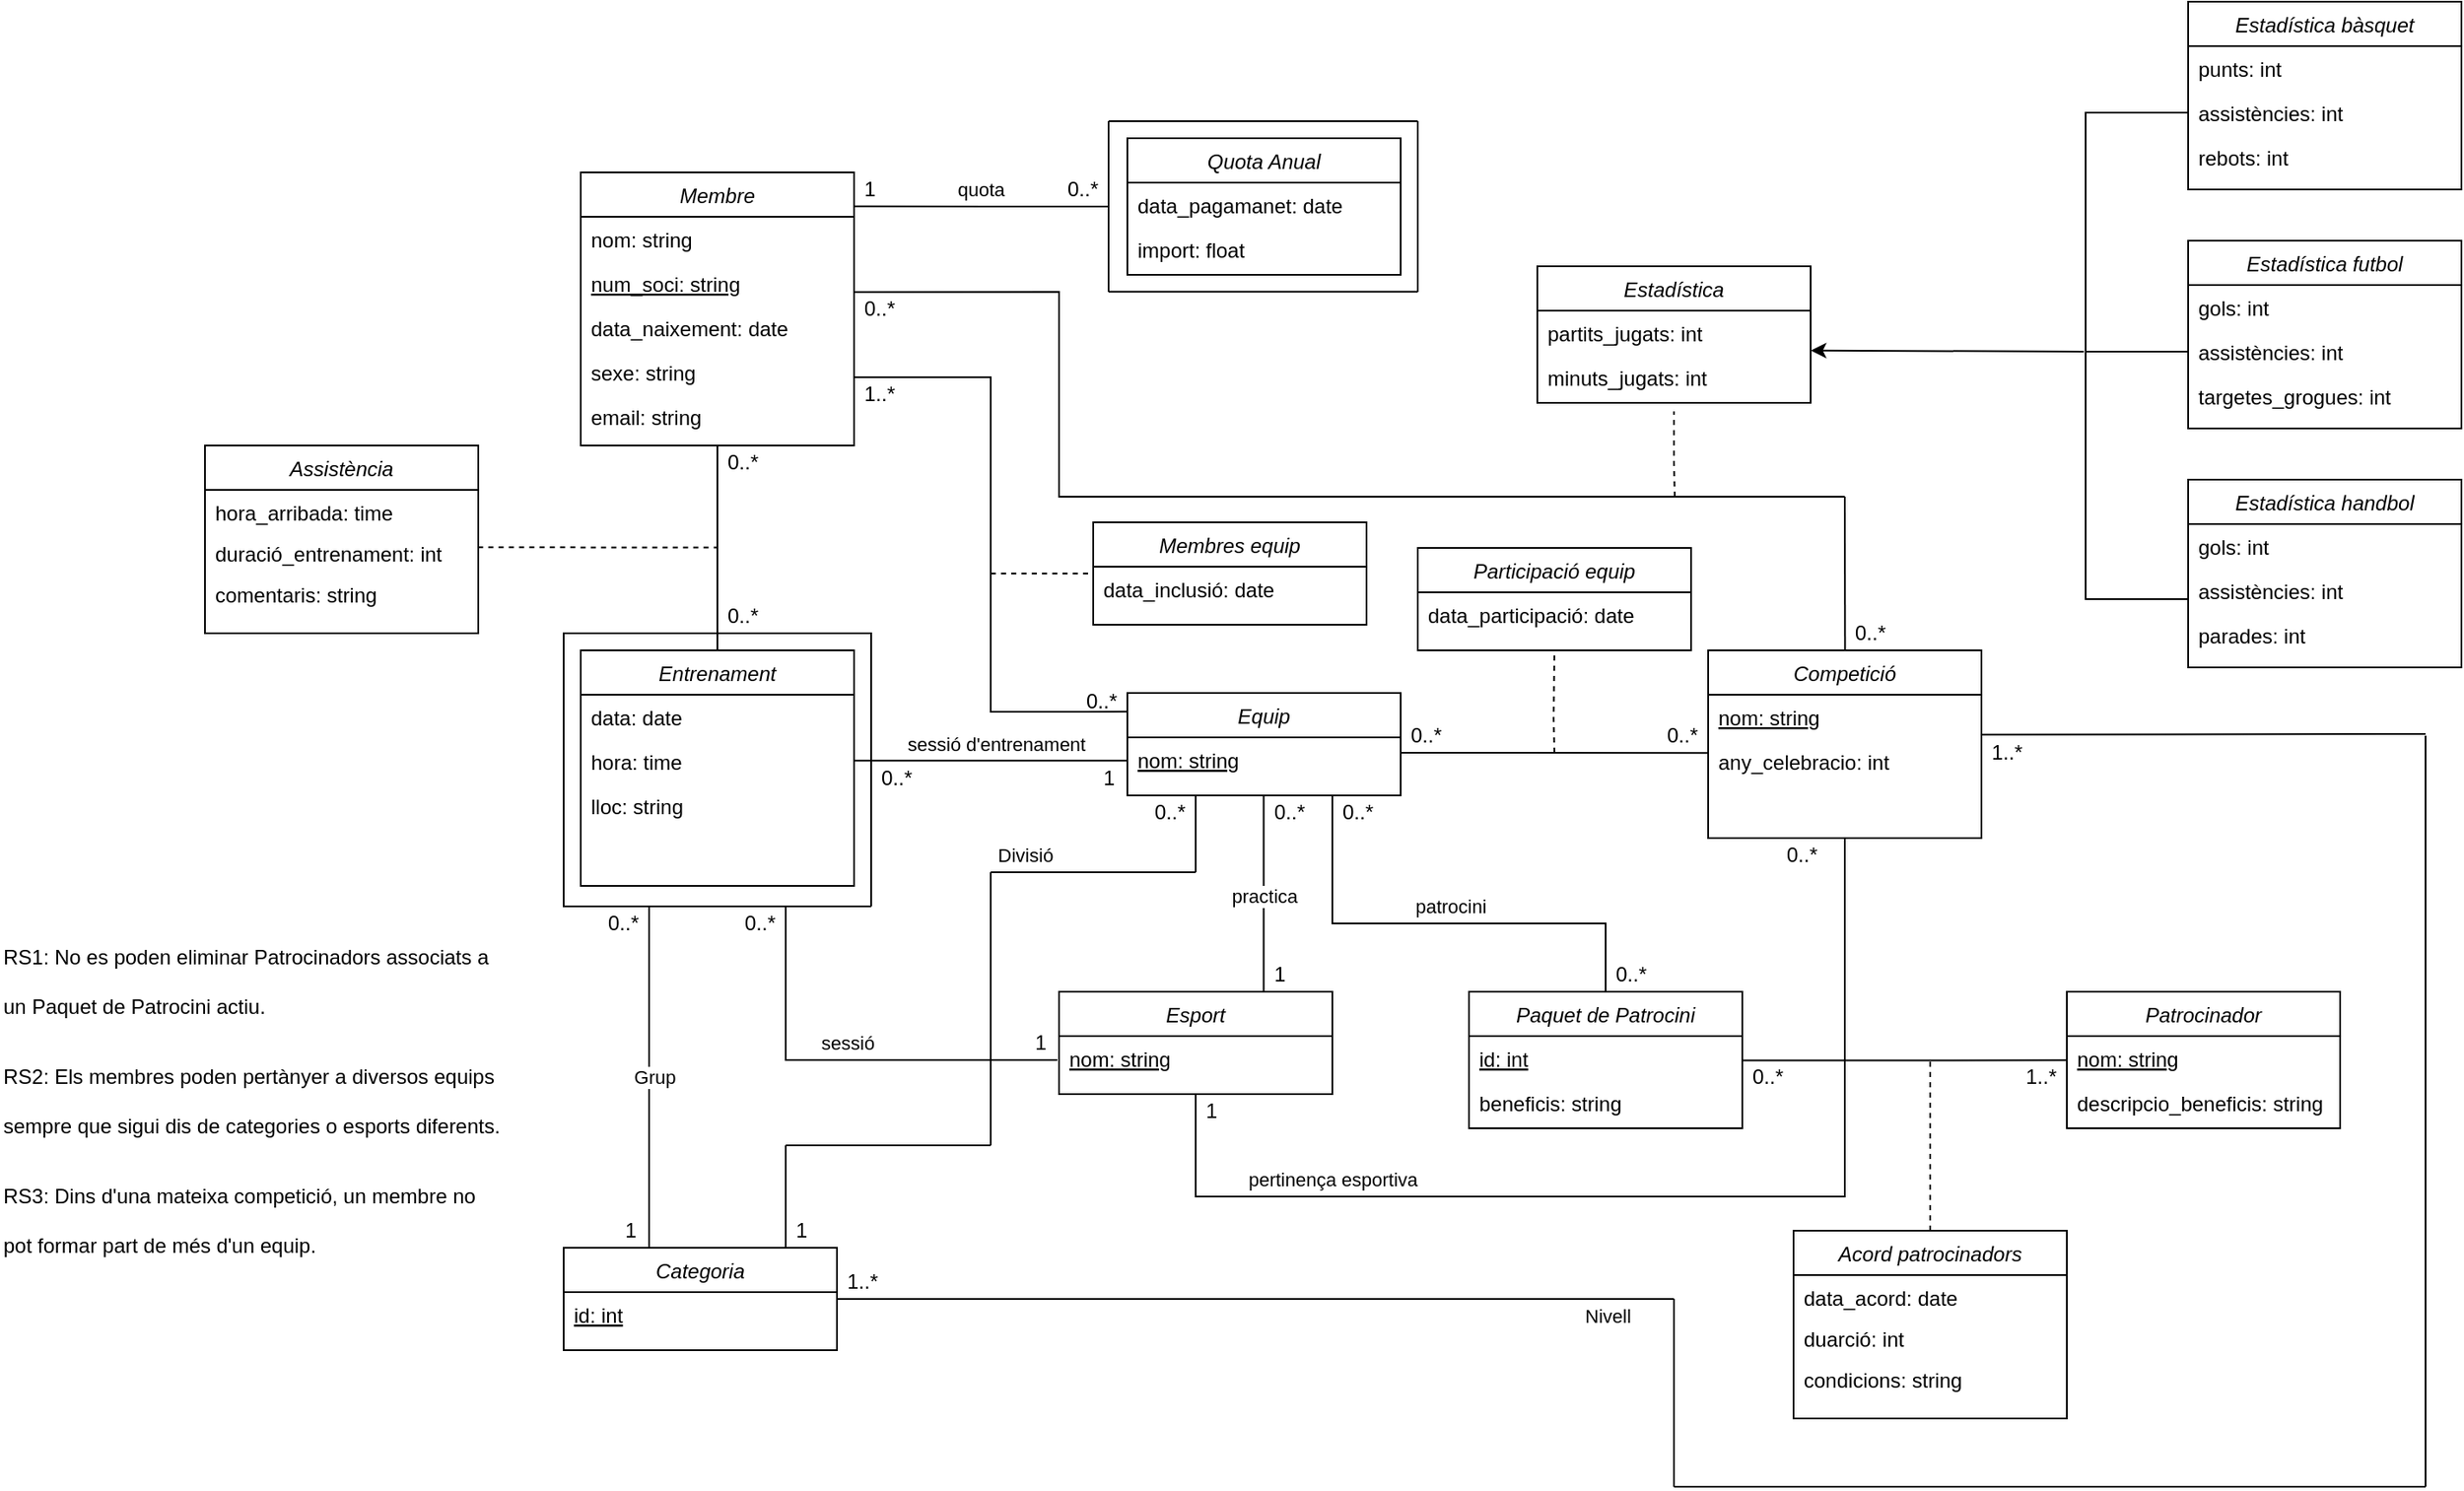 <mxfile version="24.2.7" type="device">
  <diagram id="C5RBs43oDa-KdzZeNtuy" name="Page-1">
    <mxGraphModel dx="1479" dy="790" grid="1" gridSize="10" guides="1" tooltips="1" connect="1" arrows="1" fold="1" page="1" pageScale="1" pageWidth="827" pageHeight="1169" math="0" shadow="0">
      <root>
        <mxCell id="WIyWlLk6GJQsqaUBKTNV-0" />
        <mxCell id="WIyWlLk6GJQsqaUBKTNV-1" parent="WIyWlLk6GJQsqaUBKTNV-0" />
        <mxCell id="zkfFHV4jXpPFQw0GAbJ--0" value="Membre" style="swimlane;fontStyle=2;align=center;verticalAlign=top;childLayout=stackLayout;horizontal=1;startSize=26;horizontalStack=0;resizeParent=1;resizeLast=0;collapsible=1;marginBottom=0;rounded=0;shadow=0;strokeWidth=1;" parent="WIyWlLk6GJQsqaUBKTNV-1" vertex="1">
          <mxGeometry x="360" y="270" width="160" height="160" as="geometry">
            <mxRectangle x="230" y="140" width="160" height="26" as="alternateBounds" />
          </mxGeometry>
        </mxCell>
        <mxCell id="kkwjRGWmCYeU6r972mAe-5" value="nom: string" style="text;align=left;verticalAlign=top;spacingLeft=4;spacingRight=4;overflow=hidden;rotatable=0;points=[[0,0.5],[1,0.5]];portConstraint=eastwest;" parent="zkfFHV4jXpPFQw0GAbJ--0" vertex="1">
          <mxGeometry y="26" width="160" height="26" as="geometry" />
        </mxCell>
        <mxCell id="kkwjRGWmCYeU6r972mAe-64" value="num_soci: string" style="text;align=left;verticalAlign=top;spacingLeft=4;spacingRight=4;overflow=hidden;rotatable=0;points=[[0,0.5],[1,0.5]];portConstraint=eastwest;fontStyle=4" parent="zkfFHV4jXpPFQw0GAbJ--0" vertex="1">
          <mxGeometry y="52" width="160" height="26" as="geometry" />
        </mxCell>
        <mxCell id="kkwjRGWmCYeU6r972mAe-67" value="data_naixement: date" style="text;align=left;verticalAlign=top;spacingLeft=4;spacingRight=4;overflow=hidden;rotatable=0;points=[[0,0.5],[1,0.5]];portConstraint=eastwest;" parent="zkfFHV4jXpPFQw0GAbJ--0" vertex="1">
          <mxGeometry y="78" width="160" height="26" as="geometry" />
        </mxCell>
        <mxCell id="kkwjRGWmCYeU6r972mAe-66" value="sexe: string" style="text;align=left;verticalAlign=top;spacingLeft=4;spacingRight=4;overflow=hidden;rotatable=0;points=[[0,0.5],[1,0.5]];portConstraint=eastwest;" parent="zkfFHV4jXpPFQw0GAbJ--0" vertex="1">
          <mxGeometry y="104" width="160" height="26" as="geometry" />
        </mxCell>
        <mxCell id="kkwjRGWmCYeU6r972mAe-68" value="email: string" style="text;align=left;verticalAlign=top;spacingLeft=4;spacingRight=4;overflow=hidden;rotatable=0;points=[[0,0.5],[1,0.5]];portConstraint=eastwest;" parent="zkfFHV4jXpPFQw0GAbJ--0" vertex="1">
          <mxGeometry y="130" width="160" height="26" as="geometry" />
        </mxCell>
        <mxCell id="kkwjRGWmCYeU6r972mAe-9" value="Equip" style="swimlane;fontStyle=2;align=center;verticalAlign=top;childLayout=stackLayout;horizontal=1;startSize=26;horizontalStack=0;resizeParent=1;resizeLast=0;collapsible=1;marginBottom=0;rounded=0;shadow=0;strokeWidth=1;" parent="WIyWlLk6GJQsqaUBKTNV-1" vertex="1">
          <mxGeometry x="680" y="575" width="160" height="60" as="geometry">
            <mxRectangle x="230" y="140" width="160" height="26" as="alternateBounds" />
          </mxGeometry>
        </mxCell>
        <mxCell id="kkwjRGWmCYeU6r972mAe-10" value="nom: string" style="text;align=left;verticalAlign=top;spacingLeft=4;spacingRight=4;overflow=hidden;rotatable=0;points=[[0,0.5],[1,0.5]];portConstraint=eastwest;fontStyle=4" parent="kkwjRGWmCYeU6r972mAe-9" vertex="1">
          <mxGeometry y="26" width="160" height="26" as="geometry" />
        </mxCell>
        <mxCell id="kkwjRGWmCYeU6r972mAe-19" value="Competició" style="swimlane;fontStyle=2;align=center;verticalAlign=top;childLayout=stackLayout;horizontal=1;startSize=26;horizontalStack=0;resizeParent=1;resizeLast=0;collapsible=1;marginBottom=0;rounded=0;shadow=0;strokeWidth=1;" parent="WIyWlLk6GJQsqaUBKTNV-1" vertex="1">
          <mxGeometry x="1020" y="550" width="160" height="110" as="geometry">
            <mxRectangle x="230" y="140" width="160" height="26" as="alternateBounds" />
          </mxGeometry>
        </mxCell>
        <mxCell id="kkwjRGWmCYeU6r972mAe-20" value="nom: string" style="text;align=left;verticalAlign=top;spacingLeft=4;spacingRight=4;overflow=hidden;rotatable=0;points=[[0,0.5],[1,0.5]];portConstraint=eastwest;fontStyle=4" parent="kkwjRGWmCYeU6r972mAe-19" vertex="1">
          <mxGeometry y="26" width="160" height="26" as="geometry" />
        </mxCell>
        <mxCell id="kkwjRGWmCYeU6r972mAe-76" value="any_celebracio: int" style="text;align=left;verticalAlign=top;spacingLeft=4;spacingRight=4;overflow=hidden;rotatable=0;points=[[0,0.5],[1,0.5]];portConstraint=eastwest;" parent="kkwjRGWmCYeU6r972mAe-19" vertex="1">
          <mxGeometry y="52" width="160" height="26" as="geometry" />
        </mxCell>
        <mxCell id="kkwjRGWmCYeU6r972mAe-25" value="Estadística bàsquet" style="swimlane;fontStyle=2;align=center;verticalAlign=top;childLayout=stackLayout;horizontal=1;startSize=26;horizontalStack=0;resizeParent=1;resizeLast=0;collapsible=1;marginBottom=0;rounded=0;shadow=0;strokeWidth=1;" parent="WIyWlLk6GJQsqaUBKTNV-1" vertex="1">
          <mxGeometry x="1301" y="170" width="160" height="110" as="geometry">
            <mxRectangle x="230" y="140" width="160" height="26" as="alternateBounds" />
          </mxGeometry>
        </mxCell>
        <mxCell id="kkwjRGWmCYeU6r972mAe-26" value="punts: int" style="text;align=left;verticalAlign=top;spacingLeft=4;spacingRight=4;overflow=hidden;rotatable=0;points=[[0,0.5],[1,0.5]];portConstraint=eastwest;" parent="kkwjRGWmCYeU6r972mAe-25" vertex="1">
          <mxGeometry y="26" width="160" height="26" as="geometry" />
        </mxCell>
        <mxCell id="kkwjRGWmCYeU6r972mAe-77" value="assistències: int" style="text;align=left;verticalAlign=top;spacingLeft=4;spacingRight=4;overflow=hidden;rotatable=0;points=[[0,0.5],[1,0.5]];portConstraint=eastwest;" parent="kkwjRGWmCYeU6r972mAe-25" vertex="1">
          <mxGeometry y="52" width="160" height="26" as="geometry" />
        </mxCell>
        <mxCell id="kkwjRGWmCYeU6r972mAe-78" value="rebots: int" style="text;align=left;verticalAlign=top;spacingLeft=4;spacingRight=4;overflow=hidden;rotatable=0;points=[[0,0.5],[1,0.5]];portConstraint=eastwest;" parent="kkwjRGWmCYeU6r972mAe-25" vertex="1">
          <mxGeometry y="78" width="160" height="26" as="geometry" />
        </mxCell>
        <mxCell id="kkwjRGWmCYeU6r972mAe-28" value="Estadística futbol" style="swimlane;fontStyle=2;align=center;verticalAlign=top;childLayout=stackLayout;horizontal=1;startSize=26;horizontalStack=0;resizeParent=1;resizeLast=0;collapsible=1;marginBottom=0;rounded=0;shadow=0;strokeWidth=1;" parent="WIyWlLk6GJQsqaUBKTNV-1" vertex="1">
          <mxGeometry x="1301" y="310" width="160" height="110" as="geometry">
            <mxRectangle x="230" y="140" width="160" height="26" as="alternateBounds" />
          </mxGeometry>
        </mxCell>
        <mxCell id="kkwjRGWmCYeU6r972mAe-29" value="gols: int" style="text;align=left;verticalAlign=top;spacingLeft=4;spacingRight=4;overflow=hidden;rotatable=0;points=[[0,0.5],[1,0.5]];portConstraint=eastwest;" parent="kkwjRGWmCYeU6r972mAe-28" vertex="1">
          <mxGeometry y="26" width="160" height="26" as="geometry" />
        </mxCell>
        <mxCell id="kkwjRGWmCYeU6r972mAe-79" value="assistències: int" style="text;align=left;verticalAlign=top;spacingLeft=4;spacingRight=4;overflow=hidden;rotatable=0;points=[[0,0.5],[1,0.5]];portConstraint=eastwest;" parent="kkwjRGWmCYeU6r972mAe-28" vertex="1">
          <mxGeometry y="52" width="160" height="26" as="geometry" />
        </mxCell>
        <mxCell id="kkwjRGWmCYeU6r972mAe-81" value="targetes_grogues: int" style="text;align=left;verticalAlign=top;spacingLeft=4;spacingRight=4;overflow=hidden;rotatable=0;points=[[0,0.5],[1,0.5]];portConstraint=eastwest;" parent="kkwjRGWmCYeU6r972mAe-28" vertex="1">
          <mxGeometry y="78" width="160" height="26" as="geometry" />
        </mxCell>
        <mxCell id="kkwjRGWmCYeU6r972mAe-31" value="Estadística handbol" style="swimlane;fontStyle=2;align=center;verticalAlign=top;childLayout=stackLayout;horizontal=1;startSize=26;horizontalStack=0;resizeParent=1;resizeLast=0;collapsible=1;marginBottom=0;rounded=0;shadow=0;strokeWidth=1;" parent="WIyWlLk6GJQsqaUBKTNV-1" vertex="1">
          <mxGeometry x="1301" y="450" width="160" height="110" as="geometry">
            <mxRectangle x="230" y="140" width="160" height="26" as="alternateBounds" />
          </mxGeometry>
        </mxCell>
        <mxCell id="kkwjRGWmCYeU6r972mAe-82" value="gols: int" style="text;align=left;verticalAlign=top;spacingLeft=4;spacingRight=4;overflow=hidden;rotatable=0;points=[[0,0.5],[1,0.5]];portConstraint=eastwest;" parent="kkwjRGWmCYeU6r972mAe-31" vertex="1">
          <mxGeometry y="26" width="160" height="26" as="geometry" />
        </mxCell>
        <mxCell id="kkwjRGWmCYeU6r972mAe-80" value="assistències: int" style="text;align=left;verticalAlign=top;spacingLeft=4;spacingRight=4;overflow=hidden;rotatable=0;points=[[0,0.5],[1,0.5]];portConstraint=eastwest;" parent="kkwjRGWmCYeU6r972mAe-31" vertex="1">
          <mxGeometry y="52" width="160" height="26" as="geometry" />
        </mxCell>
        <mxCell id="kkwjRGWmCYeU6r972mAe-32" value="parades: int" style="text;align=left;verticalAlign=top;spacingLeft=4;spacingRight=4;overflow=hidden;rotatable=0;points=[[0,0.5],[1,0.5]];portConstraint=eastwest;" parent="kkwjRGWmCYeU6r972mAe-31" vertex="1">
          <mxGeometry y="78" width="160" height="26" as="geometry" />
        </mxCell>
        <mxCell id="kkwjRGWmCYeU6r972mAe-43" value="Patrocinador" style="swimlane;fontStyle=2;align=center;verticalAlign=top;childLayout=stackLayout;horizontal=1;startSize=26;horizontalStack=0;resizeParent=1;resizeLast=0;collapsible=1;marginBottom=0;rounded=0;shadow=0;strokeWidth=1;" parent="WIyWlLk6GJQsqaUBKTNV-1" vertex="1">
          <mxGeometry x="1230" y="750" width="160" height="80" as="geometry">
            <mxRectangle x="230" y="140" width="160" height="26" as="alternateBounds" />
          </mxGeometry>
        </mxCell>
        <mxCell id="kkwjRGWmCYeU6r972mAe-44" value="nom: string" style="text;align=left;verticalAlign=top;spacingLeft=4;spacingRight=4;overflow=hidden;rotatable=0;points=[[0,0.5],[1,0.5]];portConstraint=eastwest;fontStyle=4" parent="kkwjRGWmCYeU6r972mAe-43" vertex="1">
          <mxGeometry y="26" width="160" height="26" as="geometry" />
        </mxCell>
        <mxCell id="kkwjRGWmCYeU6r972mAe-87" value="descripcio_beneficis: string" style="text;align=left;verticalAlign=top;spacingLeft=4;spacingRight=4;overflow=hidden;rotatable=0;points=[[0,0.5],[1,0.5]];portConstraint=eastwest;" parent="kkwjRGWmCYeU6r972mAe-43" vertex="1">
          <mxGeometry y="52" width="160" height="26" as="geometry" />
        </mxCell>
        <mxCell id="kkwjRGWmCYeU6r972mAe-46" value="Esport" style="swimlane;fontStyle=2;align=center;verticalAlign=top;childLayout=stackLayout;horizontal=1;startSize=26;horizontalStack=0;resizeParent=1;resizeLast=0;collapsible=1;marginBottom=0;rounded=0;shadow=0;strokeWidth=1;" parent="WIyWlLk6GJQsqaUBKTNV-1" vertex="1">
          <mxGeometry x="640" y="750" width="160" height="60" as="geometry">
            <mxRectangle x="230" y="140" width="160" height="26" as="alternateBounds" />
          </mxGeometry>
        </mxCell>
        <mxCell id="kkwjRGWmCYeU6r972mAe-47" value="nom: string" style="text;align=left;verticalAlign=top;spacingLeft=4;spacingRight=4;overflow=hidden;rotatable=0;points=[[0,0.5],[1,0.5]];portConstraint=eastwest;fontStyle=4" parent="kkwjRGWmCYeU6r972mAe-46" vertex="1">
          <mxGeometry y="26" width="160" height="24" as="geometry" />
        </mxCell>
        <mxCell id="kkwjRGWmCYeU6r972mAe-88" value="Membres equip" style="swimlane;fontStyle=2;align=center;verticalAlign=top;childLayout=stackLayout;horizontal=1;startSize=26;horizontalStack=0;resizeParent=1;resizeLast=0;collapsible=1;marginBottom=0;rounded=0;shadow=0;strokeWidth=1;" parent="WIyWlLk6GJQsqaUBKTNV-1" vertex="1">
          <mxGeometry x="660" y="475" width="160" height="60" as="geometry">
            <mxRectangle x="230" y="140" width="160" height="26" as="alternateBounds" />
          </mxGeometry>
        </mxCell>
        <mxCell id="kkwjRGWmCYeU6r972mAe-89" value="data_inclusió: date" style="text;align=left;verticalAlign=top;spacingLeft=4;spacingRight=4;overflow=hidden;rotatable=0;points=[[0,0.5],[1,0.5]];portConstraint=eastwest;fontStyle=0" parent="kkwjRGWmCYeU6r972mAe-88" vertex="1">
          <mxGeometry y="26" width="160" height="24" as="geometry" />
        </mxCell>
        <mxCell id="kkwjRGWmCYeU6r972mAe-90" value="Participació equip" style="swimlane;fontStyle=2;align=center;verticalAlign=top;childLayout=stackLayout;horizontal=1;startSize=26;horizontalStack=0;resizeParent=1;resizeLast=0;collapsible=1;marginBottom=0;rounded=0;shadow=0;strokeWidth=1;" parent="WIyWlLk6GJQsqaUBKTNV-1" vertex="1">
          <mxGeometry x="850" y="490" width="160" height="60" as="geometry">
            <mxRectangle x="230" y="140" width="160" height="26" as="alternateBounds" />
          </mxGeometry>
        </mxCell>
        <mxCell id="kkwjRGWmCYeU6r972mAe-91" value="data_participació: date" style="text;align=left;verticalAlign=top;spacingLeft=4;spacingRight=4;overflow=hidden;rotatable=0;points=[[0,0.5],[1,0.5]];portConstraint=eastwest;fontStyle=0" parent="kkwjRGWmCYeU6r972mAe-90" vertex="1">
          <mxGeometry y="26" width="160" height="24" as="geometry" />
        </mxCell>
        <mxCell id="kkwjRGWmCYeU6r972mAe-95" value="" style="endArrow=none;html=1;rounded=0;entryX=0;entryY=0.182;entryDx=0;entryDy=0;exitX=-0.001;exitY=0.001;exitDx=0;exitDy=0;exitPerimeter=0;entryPerimeter=0;" parent="WIyWlLk6GJQsqaUBKTNV-1" source="kkwjRGWmCYeU6r972mAe-148" target="kkwjRGWmCYeU6r972mAe-9" edge="1">
          <mxGeometry relative="1" as="geometry">
            <mxPoint x="519.97" y="410.08" as="sourcePoint" />
            <mxPoint x="680" y="349.57" as="targetPoint" />
            <Array as="points">
              <mxPoint x="600" y="390" />
              <mxPoint x="600" y="586" />
            </Array>
          </mxGeometry>
        </mxCell>
        <mxCell id="kkwjRGWmCYeU6r972mAe-98" value="0..*" style="text;strokeColor=none;fillColor=none;align=left;verticalAlign=middle;spacingLeft=4;spacingRight=4;overflow=hidden;points=[[0,0.5],[1,0.5]];portConstraint=eastwest;rotatable=0;whiteSpace=wrap;html=1;" parent="WIyWlLk6GJQsqaUBKTNV-1" vertex="1">
          <mxGeometry x="650" y="570" width="30" height="20" as="geometry" />
        </mxCell>
        <mxCell id="kkwjRGWmCYeU6r972mAe-99" value="" style="endArrow=none;html=1;rounded=0;exitX=0.5;exitY=1;exitDx=0;exitDy=0;entryX=0.5;entryY=0;entryDx=0;entryDy=0;" parent="WIyWlLk6GJQsqaUBKTNV-1" source="zkfFHV4jXpPFQw0GAbJ--0" edge="1">
          <mxGeometry relative="1" as="geometry">
            <mxPoint x="440" y="499.57" as="sourcePoint" />
            <mxPoint x="440" y="550" as="targetPoint" />
          </mxGeometry>
        </mxCell>
        <mxCell id="kkwjRGWmCYeU6r972mAe-108" value="Paquet de Patrocini" style="swimlane;fontStyle=2;align=center;verticalAlign=top;childLayout=stackLayout;horizontal=1;startSize=26;horizontalStack=0;resizeParent=1;resizeLast=0;collapsible=1;marginBottom=0;rounded=0;shadow=0;strokeWidth=1;" parent="WIyWlLk6GJQsqaUBKTNV-1" vertex="1">
          <mxGeometry x="880" y="750" width="160" height="80" as="geometry">
            <mxRectangle x="230" y="140" width="160" height="26" as="alternateBounds" />
          </mxGeometry>
        </mxCell>
        <mxCell id="kkwjRGWmCYeU6r972mAe-109" value="id: int" style="text;align=left;verticalAlign=top;spacingLeft=4;spacingRight=4;overflow=hidden;rotatable=0;points=[[0,0.5],[1,0.5]];portConstraint=eastwest;fontStyle=4" parent="kkwjRGWmCYeU6r972mAe-108" vertex="1">
          <mxGeometry y="26" width="160" height="26" as="geometry" />
        </mxCell>
        <mxCell id="kkwjRGWmCYeU6r972mAe-110" value="beneficis: string" style="text;align=left;verticalAlign=top;spacingLeft=4;spacingRight=4;overflow=hidden;rotatable=0;points=[[0,0.5],[1,0.5]];portConstraint=eastwest;" parent="kkwjRGWmCYeU6r972mAe-108" vertex="1">
          <mxGeometry y="52" width="160" height="26" as="geometry" />
        </mxCell>
        <mxCell id="kkwjRGWmCYeU6r972mAe-117" value="" style="endArrow=none;html=1;rounded=0;exitX=0.998;exitY=0.124;exitDx=0;exitDy=0;exitPerimeter=0;startSize=6;jumpSize=6;entryX=0.996;entryY=0.999;entryDx=0;entryDy=0;entryPerimeter=0;" parent="WIyWlLk6GJQsqaUBKTNV-1" source="zkfFHV4jXpPFQw0GAbJ--0" target="kkwjRGWmCYeU6r972mAe-171" edge="1">
          <mxGeometry relative="1" as="geometry">
            <mxPoint x="519.94" y="330" as="sourcePoint" />
            <mxPoint x="670" y="290" as="targetPoint" />
            <Array as="points">
              <mxPoint x="600" y="290" />
            </Array>
          </mxGeometry>
        </mxCell>
        <mxCell id="kkwjRGWmCYeU6r972mAe-118" value="quota" style="edgeLabel;html=1;align=center;verticalAlign=middle;resizable=0;points=[];" parent="kkwjRGWmCYeU6r972mAe-117" vertex="1" connectable="0">
          <mxGeometry x="0.036" relative="1" as="geometry">
            <mxPoint x="-3" y="-10" as="offset" />
          </mxGeometry>
        </mxCell>
        <mxCell id="kkwjRGWmCYeU6r972mAe-127" value="" style="endArrow=none;html=1;rounded=0;exitX=0.999;exitY=0.696;exitDx=0;exitDy=0;exitPerimeter=0;" parent="WIyWlLk6GJQsqaUBKTNV-1" source="kkwjRGWmCYeU6r972mAe-64" edge="1">
          <mxGeometry relative="1" as="geometry">
            <mxPoint x="520" y="370" as="sourcePoint" />
            <mxPoint x="1100" y="460" as="targetPoint" />
            <Array as="points">
              <mxPoint x="640" y="340" />
              <mxPoint x="640" y="460" />
            </Array>
          </mxGeometry>
        </mxCell>
        <mxCell id="kkwjRGWmCYeU6r972mAe-141" value="" style="endArrow=none;html=1;rounded=0;entryX=0;entryY=0.5;entryDx=0;entryDy=0;" parent="WIyWlLk6GJQsqaUBKTNV-1" target="kkwjRGWmCYeU6r972mAe-77" edge="1">
          <mxGeometry width="50" height="50" relative="1" as="geometry">
            <mxPoint x="1241" y="375" as="sourcePoint" />
            <mxPoint x="1271" y="205" as="targetPoint" />
            <Array as="points">
              <mxPoint x="1241" y="235" />
            </Array>
          </mxGeometry>
        </mxCell>
        <mxCell id="kkwjRGWmCYeU6r972mAe-142" value="" style="endArrow=none;html=1;rounded=0;" parent="WIyWlLk6GJQsqaUBKTNV-1" edge="1">
          <mxGeometry width="50" height="50" relative="1" as="geometry">
            <mxPoint x="1241" y="375" as="sourcePoint" />
            <mxPoint x="1301" y="520" as="targetPoint" />
            <Array as="points">
              <mxPoint x="1241" y="520" />
            </Array>
          </mxGeometry>
        </mxCell>
        <mxCell id="kkwjRGWmCYeU6r972mAe-144" value="" style="endArrow=none;html=1;rounded=0;entryX=0;entryY=0.5;entryDx=0;entryDy=0;" parent="WIyWlLk6GJQsqaUBKTNV-1" target="kkwjRGWmCYeU6r972mAe-79" edge="1">
          <mxGeometry width="50" height="50" relative="1" as="geometry">
            <mxPoint x="1241" y="375" as="sourcePoint" />
            <mxPoint x="1301" y="374.47" as="targetPoint" />
          </mxGeometry>
        </mxCell>
        <mxCell id="kkwjRGWmCYeU6r972mAe-145" value="" style="endArrow=classic;html=1;rounded=0;entryX=1.001;entryY=0.898;entryDx=0;entryDy=0;entryPerimeter=0;" parent="WIyWlLk6GJQsqaUBKTNV-1" target="X2Et9m6wvzvoWzsDcWKO-35" edge="1">
          <mxGeometry width="50" height="50" relative="1" as="geometry">
            <mxPoint x="1240" y="375" as="sourcePoint" />
            <mxPoint x="1110" y="360" as="targetPoint" />
          </mxGeometry>
        </mxCell>
        <mxCell id="kkwjRGWmCYeU6r972mAe-147" value="1" style="text;strokeColor=none;fillColor=none;align=left;verticalAlign=middle;spacingLeft=4;spacingRight=4;overflow=hidden;points=[[0,0.5],[1,0.5]];portConstraint=eastwest;rotatable=0;whiteSpace=wrap;html=1;" parent="WIyWlLk6GJQsqaUBKTNV-1" vertex="1">
          <mxGeometry x="520" y="270" width="20" height="20" as="geometry" />
        </mxCell>
        <mxCell id="kkwjRGWmCYeU6r972mAe-148" value="1..*" style="text;strokeColor=none;fillColor=none;align=left;verticalAlign=middle;spacingLeft=4;spacingRight=4;overflow=hidden;points=[[0,0.5],[1,0.5]];portConstraint=eastwest;rotatable=0;whiteSpace=wrap;html=1;" parent="WIyWlLk6GJQsqaUBKTNV-1" vertex="1">
          <mxGeometry x="520" y="390" width="30" height="20" as="geometry" />
        </mxCell>
        <mxCell id="kkwjRGWmCYeU6r972mAe-149" value="Acord patrocinadors" style="swimlane;fontStyle=2;align=center;verticalAlign=top;childLayout=stackLayout;horizontal=1;startSize=26;horizontalStack=0;resizeParent=1;resizeLast=0;collapsible=1;marginBottom=0;rounded=0;shadow=0;strokeWidth=1;" parent="WIyWlLk6GJQsqaUBKTNV-1" vertex="1">
          <mxGeometry x="1070" y="890" width="160" height="110" as="geometry">
            <mxRectangle x="230" y="140" width="160" height="26" as="alternateBounds" />
          </mxGeometry>
        </mxCell>
        <mxCell id="kkwjRGWmCYeU6r972mAe-150" value="data_acord: date" style="text;align=left;verticalAlign=top;spacingLeft=4;spacingRight=4;overflow=hidden;rotatable=0;points=[[0,0.5],[1,0.5]];portConstraint=eastwest;fontStyle=0" parent="kkwjRGWmCYeU6r972mAe-149" vertex="1">
          <mxGeometry y="26" width="160" height="24" as="geometry" />
        </mxCell>
        <mxCell id="kkwjRGWmCYeU6r972mAe-153" value="duarció: int" style="text;align=left;verticalAlign=top;spacingLeft=4;spacingRight=4;overflow=hidden;rotatable=0;points=[[0,0.5],[1,0.5]];portConstraint=eastwest;fontStyle=0" parent="kkwjRGWmCYeU6r972mAe-149" vertex="1">
          <mxGeometry y="50" width="160" height="24" as="geometry" />
        </mxCell>
        <mxCell id="kkwjRGWmCYeU6r972mAe-154" value="condicions: string" style="text;align=left;verticalAlign=top;spacingLeft=4;spacingRight=4;overflow=hidden;rotatable=0;points=[[0,0.5],[1,0.5]];portConstraint=eastwest;fontStyle=0" parent="kkwjRGWmCYeU6r972mAe-149" vertex="1">
          <mxGeometry y="74" width="160" height="24" as="geometry" />
        </mxCell>
        <mxCell id="kkwjRGWmCYeU6r972mAe-151" value="Assistència" style="swimlane;fontStyle=2;align=center;verticalAlign=top;childLayout=stackLayout;horizontal=1;startSize=26;horizontalStack=0;resizeParent=1;resizeLast=0;collapsible=1;marginBottom=0;rounded=0;shadow=0;strokeWidth=1;" parent="WIyWlLk6GJQsqaUBKTNV-1" vertex="1">
          <mxGeometry x="140" y="430" width="160" height="110" as="geometry">
            <mxRectangle x="230" y="140" width="160" height="26" as="alternateBounds" />
          </mxGeometry>
        </mxCell>
        <mxCell id="kkwjRGWmCYeU6r972mAe-152" value="hora_arribada: time" style="text;align=left;verticalAlign=top;spacingLeft=4;spacingRight=4;overflow=hidden;rotatable=0;points=[[0,0.5],[1,0.5]];portConstraint=eastwest;fontStyle=0" parent="kkwjRGWmCYeU6r972mAe-151" vertex="1">
          <mxGeometry y="26" width="160" height="24" as="geometry" />
        </mxCell>
        <mxCell id="kkwjRGWmCYeU6r972mAe-155" value="duració_entrenament: int" style="text;align=left;verticalAlign=top;spacingLeft=4;spacingRight=4;overflow=hidden;rotatable=0;points=[[0,0.5],[1,0.5]];portConstraint=eastwest;fontStyle=0" parent="kkwjRGWmCYeU6r972mAe-151" vertex="1">
          <mxGeometry y="50" width="160" height="24" as="geometry" />
        </mxCell>
        <mxCell id="kkwjRGWmCYeU6r972mAe-156" value="comentaris: string" style="text;align=left;verticalAlign=top;spacingLeft=4;spacingRight=4;overflow=hidden;rotatable=0;points=[[0,0.5],[1,0.5]];portConstraint=eastwest;fontStyle=0" parent="kkwjRGWmCYeU6r972mAe-151" vertex="1">
          <mxGeometry y="74" width="160" height="24" as="geometry" />
        </mxCell>
        <mxCell id="kkwjRGWmCYeU6r972mAe-157" value="" style="endArrow=none;html=1;rounded=0;exitX=0.25;exitY=1;exitDx=0;exitDy=0;entryX=0.5;entryY=0;entryDx=0;entryDy=0;" parent="WIyWlLk6GJQsqaUBKTNV-1" edge="1">
          <mxGeometry relative="1" as="geometry">
            <mxPoint x="759.79" y="634.57" as="sourcePoint" />
            <mxPoint x="759.79" y="749.57" as="targetPoint" />
          </mxGeometry>
        </mxCell>
        <mxCell id="kkwjRGWmCYeU6r972mAe-158" value="practica" style="edgeLabel;html=1;align=center;verticalAlign=middle;resizable=0;points=[];" parent="kkwjRGWmCYeU6r972mAe-157" vertex="1" connectable="0">
          <mxGeometry x="0.036" relative="1" as="geometry">
            <mxPoint as="offset" />
          </mxGeometry>
        </mxCell>
        <mxCell id="kkwjRGWmCYeU6r972mAe-159" value="0..*" style="text;strokeColor=none;fillColor=none;align=left;verticalAlign=middle;spacingLeft=4;spacingRight=4;overflow=hidden;points=[[0,0.5],[1,0.5]];portConstraint=eastwest;rotatable=0;whiteSpace=wrap;html=1;" parent="WIyWlLk6GJQsqaUBKTNV-1" vertex="1">
          <mxGeometry x="760" y="635" width="30" height="20" as="geometry" />
        </mxCell>
        <mxCell id="kkwjRGWmCYeU6r972mAe-161" value="1" style="text;strokeColor=none;fillColor=none;align=left;verticalAlign=middle;spacingLeft=4;spacingRight=4;overflow=hidden;points=[[0,0.5],[1,0.5]];portConstraint=eastwest;rotatable=0;whiteSpace=wrap;html=1;" parent="WIyWlLk6GJQsqaUBKTNV-1" vertex="1">
          <mxGeometry x="760" y="730" width="20" height="20" as="geometry" />
        </mxCell>
        <mxCell id="kkwjRGWmCYeU6r972mAe-162" value="Entrenament" style="swimlane;fontStyle=2;align=center;verticalAlign=top;childLayout=stackLayout;horizontal=1;startSize=26;horizontalStack=0;resizeParent=1;resizeLast=0;collapsible=1;marginBottom=0;rounded=0;shadow=0;strokeWidth=1;" parent="WIyWlLk6GJQsqaUBKTNV-1" vertex="1">
          <mxGeometry x="360" y="550" width="160" height="138" as="geometry">
            <mxRectangle x="230" y="140" width="160" height="26" as="alternateBounds" />
          </mxGeometry>
        </mxCell>
        <mxCell id="kkwjRGWmCYeU6r972mAe-163" value="data: date" style="text;align=left;verticalAlign=top;spacingLeft=4;spacingRight=4;overflow=hidden;rotatable=0;points=[[0,0.5],[1,0.5]];portConstraint=eastwest;" parent="kkwjRGWmCYeU6r972mAe-162" vertex="1">
          <mxGeometry y="26" width="160" height="26" as="geometry" />
        </mxCell>
        <mxCell id="kkwjRGWmCYeU6r972mAe-164" value="hora: time" style="text;align=left;verticalAlign=top;spacingLeft=4;spacingRight=4;overflow=hidden;rotatable=0;points=[[0,0.5],[1,0.5]];portConstraint=eastwest;" parent="kkwjRGWmCYeU6r972mAe-162" vertex="1">
          <mxGeometry y="52" width="160" height="26" as="geometry" />
        </mxCell>
        <mxCell id="kkwjRGWmCYeU6r972mAe-165" value="lloc: string" style="text;align=left;verticalAlign=top;spacingLeft=4;spacingRight=4;overflow=hidden;rotatable=0;points=[[0,0.5],[1,0.5]];portConstraint=eastwest;" parent="kkwjRGWmCYeU6r972mAe-162" vertex="1">
          <mxGeometry y="78" width="160" height="26" as="geometry" />
        </mxCell>
        <mxCell id="kkwjRGWmCYeU6r972mAe-167" value="0..*" style="text;strokeColor=none;fillColor=none;align=left;verticalAlign=middle;spacingLeft=4;spacingRight=4;overflow=hidden;points=[[0,0.5],[1,0.5]];portConstraint=eastwest;rotatable=0;whiteSpace=wrap;html=1;" parent="WIyWlLk6GJQsqaUBKTNV-1" vertex="1">
          <mxGeometry x="440" y="520" width="30" height="20" as="geometry" />
        </mxCell>
        <mxCell id="kkwjRGWmCYeU6r972mAe-168" value="Quota Anual" style="swimlane;fontStyle=2;align=center;verticalAlign=top;childLayout=stackLayout;horizontal=1;startSize=26;horizontalStack=0;resizeParent=1;resizeLast=0;collapsible=1;marginBottom=0;rounded=0;shadow=0;strokeWidth=1;" parent="WIyWlLk6GJQsqaUBKTNV-1" vertex="1">
          <mxGeometry x="680" y="250" width="160" height="80" as="geometry">
            <mxRectangle x="230" y="140" width="160" height="26" as="alternateBounds" />
          </mxGeometry>
        </mxCell>
        <mxCell id="kkwjRGWmCYeU6r972mAe-169" value="data_pagamanet: date" style="text;align=left;verticalAlign=top;spacingLeft=4;spacingRight=4;overflow=hidden;rotatable=0;points=[[0,0.5],[1,0.5]];portConstraint=eastwest;" parent="kkwjRGWmCYeU6r972mAe-168" vertex="1">
          <mxGeometry y="26" width="160" height="26" as="geometry" />
        </mxCell>
        <mxCell id="kkwjRGWmCYeU6r972mAe-170" value="import: float" style="text;align=left;verticalAlign=top;spacingLeft=4;spacingRight=4;overflow=hidden;rotatable=0;points=[[0,0.5],[1,0.5]];portConstraint=eastwest;" parent="kkwjRGWmCYeU6r972mAe-168" vertex="1">
          <mxGeometry y="52" width="160" height="26" as="geometry" />
        </mxCell>
        <mxCell id="kkwjRGWmCYeU6r972mAe-171" value="0..*" style="text;strokeColor=none;fillColor=none;align=left;verticalAlign=middle;spacingLeft=4;spacingRight=4;overflow=hidden;points=[[0,0.5],[1,0.5]];portConstraint=eastwest;rotatable=0;whiteSpace=wrap;html=1;" parent="WIyWlLk6GJQsqaUBKTNV-1" vertex="1">
          <mxGeometry x="639" y="270" width="30" height="20" as="geometry" />
        </mxCell>
        <mxCell id="kkwjRGWmCYeU6r972mAe-172" value="" style="endArrow=none;html=1;rounded=0;exitX=1;exitY=0.5;exitDx=0;exitDy=0;entryX=1;entryY=1.005;entryDx=0;entryDy=0;entryPerimeter=0;" parent="WIyWlLk6GJQsqaUBKTNV-1" target="kkwjRGWmCYeU6r972mAe-175" edge="1">
          <mxGeometry relative="1" as="geometry">
            <mxPoint x="840" y="610" as="sourcePoint" />
            <mxPoint x="960" y="610" as="targetPoint" />
          </mxGeometry>
        </mxCell>
        <mxCell id="kkwjRGWmCYeU6r972mAe-175" value="0..*" style="text;strokeColor=none;fillColor=none;align=left;verticalAlign=middle;spacingLeft=4;spacingRight=4;overflow=hidden;points=[[0,0.5],[1,0.5]];portConstraint=eastwest;rotatable=0;whiteSpace=wrap;html=1;" parent="WIyWlLk6GJQsqaUBKTNV-1" vertex="1">
          <mxGeometry x="990" y="590" width="30" height="20" as="geometry" />
        </mxCell>
        <mxCell id="kkwjRGWmCYeU6r972mAe-176" value="0..*" style="text;strokeColor=none;fillColor=none;align=left;verticalAlign=middle;spacingLeft=4;spacingRight=4;overflow=hidden;points=[[0,0.5],[1,0.5]];portConstraint=eastwest;rotatable=0;whiteSpace=wrap;html=1;" parent="WIyWlLk6GJQsqaUBKTNV-1" vertex="1">
          <mxGeometry x="840" y="590" width="30" height="20" as="geometry" />
        </mxCell>
        <mxCell id="kkwjRGWmCYeU6r972mAe-177" value="" style="endArrow=none;dashed=1;html=1;rounded=0;exitX=0.5;exitY=0;exitDx=0;exitDy=0;" parent="WIyWlLk6GJQsqaUBKTNV-1" source="kkwjRGWmCYeU6r972mAe-149" edge="1">
          <mxGeometry width="50" height="50" relative="1" as="geometry">
            <mxPoint x="1147" y="870" as="sourcePoint" />
            <mxPoint x="1150" y="790" as="targetPoint" />
            <Array as="points">
              <mxPoint x="1150" y="850" />
            </Array>
          </mxGeometry>
        </mxCell>
        <mxCell id="kkwjRGWmCYeU6r972mAe-183" value="" style="endArrow=none;html=1;rounded=0;entryX=0;entryY=1;entryDx=0;entryDy=0;exitX=0.75;exitY=1;exitDx=0;exitDy=0;entryPerimeter=0;" parent="WIyWlLk6GJQsqaUBKTNV-1" target="kkwjRGWmCYeU6r972mAe-186" edge="1" source="kkwjRGWmCYeU6r972mAe-9">
          <mxGeometry relative="1" as="geometry">
            <mxPoint x="799.94" y="660" as="sourcePoint" />
            <mxPoint x="950" y="708" as="targetPoint" />
            <Array as="points">
              <mxPoint x="800" y="710" />
              <mxPoint x="960" y="710" />
            </Array>
          </mxGeometry>
        </mxCell>
        <mxCell id="kkwjRGWmCYeU6r972mAe-184" value="patrocini" style="edgeLabel;html=1;align=center;verticalAlign=middle;resizable=0;points=[];" parent="kkwjRGWmCYeU6r972mAe-183" vertex="1" connectable="0">
          <mxGeometry x="0.036" relative="1" as="geometry">
            <mxPoint x="1" y="-10" as="offset" />
          </mxGeometry>
        </mxCell>
        <mxCell id="kkwjRGWmCYeU6r972mAe-186" value="0..*" style="text;strokeColor=none;fillColor=none;align=left;verticalAlign=middle;spacingLeft=4;spacingRight=4;overflow=hidden;points=[[0,0.5],[1,0.5]];portConstraint=eastwest;rotatable=0;whiteSpace=wrap;html=1;" parent="WIyWlLk6GJQsqaUBKTNV-1" vertex="1">
          <mxGeometry x="960" y="730" width="30" height="20" as="geometry" />
        </mxCell>
        <mxCell id="kkwjRGWmCYeU6r972mAe-187" value="" style="endArrow=none;html=1;rounded=0;exitX=1;exitY=0.5;exitDx=0;exitDy=0;entryX=0;entryY=0.5;entryDx=0;entryDy=0;" parent="WIyWlLk6GJQsqaUBKTNV-1" edge="1">
          <mxGeometry relative="1" as="geometry">
            <mxPoint x="520" y="614.57" as="sourcePoint" />
            <mxPoint x="680" y="614.57" as="targetPoint" />
          </mxGeometry>
        </mxCell>
        <mxCell id="kkwjRGWmCYeU6r972mAe-188" value="sessió d&#39;entrenament" style="edgeLabel;html=1;align=center;verticalAlign=middle;resizable=0;points=[];" parent="kkwjRGWmCYeU6r972mAe-187" vertex="1" connectable="0">
          <mxGeometry x="0.036" relative="1" as="geometry">
            <mxPoint y="-10" as="offset" />
          </mxGeometry>
        </mxCell>
        <mxCell id="kkwjRGWmCYeU6r972mAe-189" value="1" style="text;strokeColor=none;fillColor=none;align=left;verticalAlign=middle;spacingLeft=4;spacingRight=4;overflow=hidden;points=[[0,0.5],[1,0.5]];portConstraint=eastwest;rotatable=0;whiteSpace=wrap;html=1;" parent="WIyWlLk6GJQsqaUBKTNV-1" vertex="1">
          <mxGeometry x="660" y="614.57" width="20" height="20" as="geometry" />
        </mxCell>
        <mxCell id="kkwjRGWmCYeU6r972mAe-190" value="0..*" style="text;strokeColor=none;fillColor=none;align=left;verticalAlign=middle;spacingLeft=4;spacingRight=4;overflow=hidden;points=[[0,0.5],[1,0.5]];portConstraint=eastwest;rotatable=0;whiteSpace=wrap;html=1;" parent="WIyWlLk6GJQsqaUBKTNV-1" vertex="1">
          <mxGeometry x="530" y="614.57" width="30" height="20" as="geometry" />
        </mxCell>
        <mxCell id="kkwjRGWmCYeU6r972mAe-191" value="0..*" style="text;strokeColor=none;fillColor=none;align=left;verticalAlign=middle;spacingLeft=4;spacingRight=4;overflow=hidden;points=[[0,0.5],[1,0.5]];portConstraint=eastwest;rotatable=0;whiteSpace=wrap;html=1;" parent="WIyWlLk6GJQsqaUBKTNV-1" vertex="1">
          <mxGeometry x="800" y="635" width="30" height="20" as="geometry" />
        </mxCell>
        <mxCell id="kkwjRGWmCYeU6r972mAe-194" value="" style="endArrow=none;html=1;rounded=0;exitX=0.5;exitY=1;exitDx=0;exitDy=0;entryX=0.5;entryY=1;entryDx=0;entryDy=0;" parent="WIyWlLk6GJQsqaUBKTNV-1" source="kkwjRGWmCYeU6r972mAe-46" target="kkwjRGWmCYeU6r972mAe-19" edge="1">
          <mxGeometry relative="1" as="geometry">
            <mxPoint x="870" y="920" as="sourcePoint" />
            <mxPoint x="1070" y="920" as="targetPoint" />
            <Array as="points">
              <mxPoint x="720" y="870" />
              <mxPoint x="1100" y="870" />
            </Array>
          </mxGeometry>
        </mxCell>
        <mxCell id="kkwjRGWmCYeU6r972mAe-195" value="pertinença esportiva" style="edgeLabel;html=1;align=center;verticalAlign=middle;resizable=0;points=[];" parent="kkwjRGWmCYeU6r972mAe-194" vertex="1" connectable="0">
          <mxGeometry x="0.036" relative="1" as="geometry">
            <mxPoint x="-197" y="-10" as="offset" />
          </mxGeometry>
        </mxCell>
        <mxCell id="kkwjRGWmCYeU6r972mAe-196" value="1" style="text;strokeColor=none;fillColor=none;align=left;verticalAlign=middle;spacingLeft=4;spacingRight=4;overflow=hidden;points=[[0,0.5],[1,0.5]];portConstraint=eastwest;rotatable=0;whiteSpace=wrap;html=1;" parent="WIyWlLk6GJQsqaUBKTNV-1" vertex="1">
          <mxGeometry x="720" y="810" width="20" height="20" as="geometry" />
        </mxCell>
        <mxCell id="kkwjRGWmCYeU6r972mAe-199" value="0..*" style="text;strokeColor=none;fillColor=none;align=left;verticalAlign=middle;spacingLeft=4;spacingRight=4;overflow=hidden;points=[[0,0.5],[1,0.5]];portConstraint=eastwest;rotatable=0;whiteSpace=wrap;html=1;" parent="WIyWlLk6GJQsqaUBKTNV-1" vertex="1">
          <mxGeometry x="1060" y="660" width="30" height="20" as="geometry" />
        </mxCell>
        <mxCell id="kkwjRGWmCYeU6r972mAe-200" value="" style="endArrow=none;html=1;rounded=0;entryX=0.501;entryY=0.003;entryDx=0;entryDy=0;entryPerimeter=0;" parent="WIyWlLk6GJQsqaUBKTNV-1" target="kkwjRGWmCYeU6r972mAe-19" edge="1">
          <mxGeometry relative="1" as="geometry">
            <mxPoint x="1100" y="460" as="sourcePoint" />
            <mxPoint x="1099" y="552" as="targetPoint" />
          </mxGeometry>
        </mxCell>
        <mxCell id="kkwjRGWmCYeU6r972mAe-203" value="0..*" style="text;strokeColor=none;fillColor=none;align=left;verticalAlign=middle;spacingLeft=4;spacingRight=4;overflow=hidden;points=[[0,0.5],[1,0.5]];portConstraint=eastwest;rotatable=0;whiteSpace=wrap;html=1;" parent="WIyWlLk6GJQsqaUBKTNV-1" vertex="1">
          <mxGeometry x="1100" y="530" width="30" height="20" as="geometry" />
        </mxCell>
        <mxCell id="kkwjRGWmCYeU6r972mAe-205" value="0..*" style="text;strokeColor=none;fillColor=none;align=left;verticalAlign=middle;spacingLeft=4;spacingRight=4;overflow=hidden;points=[[0,0.5],[1,0.5]];portConstraint=eastwest;rotatable=0;whiteSpace=wrap;html=1;" parent="WIyWlLk6GJQsqaUBKTNV-1" vertex="1">
          <mxGeometry x="440" y="430" width="30" height="20" as="geometry" />
        </mxCell>
        <mxCell id="kkwjRGWmCYeU6r972mAe-206" value="" style="endArrow=none;html=1;rounded=0;exitX=0.999;exitY=0.548;exitDx=0;exitDy=0;entryX=-0.001;entryY=0.545;entryDx=0;entryDy=0;entryPerimeter=0;exitPerimeter=0;" parent="WIyWlLk6GJQsqaUBKTNV-1" source="kkwjRGWmCYeU6r972mAe-109" target="kkwjRGWmCYeU6r972mAe-44" edge="1">
          <mxGeometry relative="1" as="geometry">
            <mxPoint x="1040" y="789.58" as="sourcePoint" />
            <mxPoint x="1200" y="789.58" as="targetPoint" />
          </mxGeometry>
        </mxCell>
        <mxCell id="kkwjRGWmCYeU6r972mAe-209" value="1..*" style="text;strokeColor=none;fillColor=none;align=left;verticalAlign=middle;spacingLeft=4;spacingRight=4;overflow=hidden;points=[[0,0.5],[1,0.5]];portConstraint=eastwest;rotatable=0;whiteSpace=wrap;html=1;" parent="WIyWlLk6GJQsqaUBKTNV-1" vertex="1">
          <mxGeometry x="1200" y="790" width="30" height="20" as="geometry" />
        </mxCell>
        <mxCell id="kkwjRGWmCYeU6r972mAe-210" value="0..*" style="text;strokeColor=none;fillColor=none;align=left;verticalAlign=middle;spacingLeft=4;spacingRight=4;overflow=hidden;points=[[0,0.5],[1,0.5]];portConstraint=eastwest;rotatable=0;whiteSpace=wrap;html=1;" parent="WIyWlLk6GJQsqaUBKTNV-1" vertex="1">
          <mxGeometry x="1040" y="790.0" width="30" height="20" as="geometry" />
        </mxCell>
        <mxCell id="kkwjRGWmCYeU6r972mAe-211" value="" style="endArrow=none;html=1;rounded=0;" parent="WIyWlLk6GJQsqaUBKTNV-1" edge="1">
          <mxGeometry relative="1" as="geometry">
            <mxPoint x="480" y="700" as="sourcePoint" />
            <mxPoint x="639" y="790" as="targetPoint" />
            <Array as="points">
              <mxPoint x="480" y="790" />
            </Array>
          </mxGeometry>
        </mxCell>
        <mxCell id="kkwjRGWmCYeU6r972mAe-212" value="sessió" style="edgeLabel;html=1;align=center;verticalAlign=middle;resizable=0;points=[];" parent="kkwjRGWmCYeU6r972mAe-211" vertex="1" connectable="0">
          <mxGeometry x="0.036" relative="1" as="geometry">
            <mxPoint x="-3" y="-10" as="offset" />
          </mxGeometry>
        </mxCell>
        <mxCell id="kkwjRGWmCYeU6r972mAe-213" value="1" style="text;strokeColor=none;fillColor=none;align=left;verticalAlign=middle;spacingLeft=4;spacingRight=4;overflow=hidden;points=[[0,0.5],[1,0.5]];portConstraint=eastwest;rotatable=0;whiteSpace=wrap;html=1;" parent="WIyWlLk6GJQsqaUBKTNV-1" vertex="1">
          <mxGeometry x="620" y="770" width="20" height="20" as="geometry" />
        </mxCell>
        <mxCell id="kkwjRGWmCYeU6r972mAe-214" value="0..*" style="text;strokeColor=none;fillColor=none;align=left;verticalAlign=middle;spacingLeft=4;spacingRight=4;overflow=hidden;points=[[0,0.5],[1,0.5]];portConstraint=eastwest;rotatable=0;whiteSpace=wrap;html=1;" parent="WIyWlLk6GJQsqaUBKTNV-1" vertex="1">
          <mxGeometry x="450" y="700" width="30" height="20" as="geometry" />
        </mxCell>
        <mxCell id="kkwjRGWmCYeU6r972mAe-215" value="" style="endArrow=none;dashed=1;html=1;rounded=0;entryX=0;entryY=0.168;entryDx=0;entryDy=0;entryPerimeter=0;" parent="WIyWlLk6GJQsqaUBKTNV-1" target="kkwjRGWmCYeU6r972mAe-89" edge="1">
          <mxGeometry width="50" height="50" relative="1" as="geometry">
            <mxPoint x="600" y="505" as="sourcePoint" />
            <mxPoint x="639.17" y="470" as="targetPoint" />
            <Array as="points" />
          </mxGeometry>
        </mxCell>
        <mxCell id="kkwjRGWmCYeU6r972mAe-216" value="" style="endArrow=none;dashed=1;html=1;rounded=0;entryX=0;entryY=0.168;entryDx=0;entryDy=0;entryPerimeter=0;exitX=0.999;exitY=0.4;exitDx=0;exitDy=0;exitPerimeter=0;" parent="WIyWlLk6GJQsqaUBKTNV-1" source="kkwjRGWmCYeU6r972mAe-155" edge="1">
          <mxGeometry width="50" height="50" relative="1" as="geometry">
            <mxPoint x="320" y="490" as="sourcePoint" />
            <mxPoint x="440" y="489.81" as="targetPoint" />
            <Array as="points" />
          </mxGeometry>
        </mxCell>
        <mxCell id="kkwjRGWmCYeU6r972mAe-217" value="" style="endArrow=none;dashed=1;html=1;rounded=0;" parent="WIyWlLk6GJQsqaUBKTNV-1" edge="1">
          <mxGeometry width="50" height="50" relative="1" as="geometry">
            <mxPoint x="930" y="610" as="sourcePoint" />
            <mxPoint x="930" y="550" as="targetPoint" />
            <Array as="points">
              <mxPoint x="929.55" y="590" />
            </Array>
          </mxGeometry>
        </mxCell>
        <mxCell id="kkwjRGWmCYeU6r972mAe-220" value="&lt;font style=&quot;font-size: 12px; font-weight: normal;&quot;&gt;RS3: Dins d&#39;una mateixa competició, un membre no&lt;/font&gt;&lt;div&gt;&lt;font style=&quot;font-size: 12px; font-weight: normal;&quot;&gt;pot&amp;nbsp;&lt;/font&gt;&lt;span style=&quot;font-size: 12px; font-weight: normal; background-color: initial;&quot;&gt;formar part de més d&#39;un equip.&amp;nbsp;&lt;/span&gt;&lt;/div&gt;" style="text;strokeColor=none;fillColor=none;html=1;fontSize=24;fontStyle=1;verticalAlign=middle;align=left;" parent="WIyWlLk6GJQsqaUBKTNV-1" vertex="1">
          <mxGeometry x="20" y="860" width="320" height="40" as="geometry" />
        </mxCell>
        <mxCell id="X2Et9m6wvzvoWzsDcWKO-2" value="" style="endArrow=none;html=1;rounded=0;" edge="1" parent="WIyWlLk6GJQsqaUBKTNV-1">
          <mxGeometry width="50" height="50" relative="1" as="geometry">
            <mxPoint x="850" y="340" as="sourcePoint" />
            <mxPoint x="850" y="240" as="targetPoint" />
          </mxGeometry>
        </mxCell>
        <mxCell id="X2Et9m6wvzvoWzsDcWKO-3" value="" style="endArrow=none;html=1;rounded=0;" edge="1" parent="WIyWlLk6GJQsqaUBKTNV-1">
          <mxGeometry width="50" height="50" relative="1" as="geometry">
            <mxPoint x="669" y="340" as="sourcePoint" />
            <mxPoint x="669" y="240" as="targetPoint" />
          </mxGeometry>
        </mxCell>
        <mxCell id="X2Et9m6wvzvoWzsDcWKO-4" value="" style="endArrow=none;html=1;rounded=0;" edge="1" parent="WIyWlLk6GJQsqaUBKTNV-1">
          <mxGeometry width="50" height="50" relative="1" as="geometry">
            <mxPoint x="669" y="240" as="sourcePoint" />
            <mxPoint x="850" y="240" as="targetPoint" />
          </mxGeometry>
        </mxCell>
        <mxCell id="X2Et9m6wvzvoWzsDcWKO-5" value="" style="endArrow=none;html=1;rounded=0;" edge="1" parent="WIyWlLk6GJQsqaUBKTNV-1">
          <mxGeometry width="50" height="50" relative="1" as="geometry">
            <mxPoint x="669" y="339.92" as="sourcePoint" />
            <mxPoint x="850" y="339.92" as="targetPoint" />
          </mxGeometry>
        </mxCell>
        <mxCell id="X2Et9m6wvzvoWzsDcWKO-6" value="" style="endArrow=none;html=1;rounded=0;" edge="1" parent="WIyWlLk6GJQsqaUBKTNV-1">
          <mxGeometry width="50" height="50" relative="1" as="geometry">
            <mxPoint x="349.5" y="700" as="sourcePoint" />
            <mxPoint x="530" y="700" as="targetPoint" />
          </mxGeometry>
        </mxCell>
        <mxCell id="X2Et9m6wvzvoWzsDcWKO-7" value="" style="endArrow=none;html=1;rounded=0;" edge="1" parent="WIyWlLk6GJQsqaUBKTNV-1">
          <mxGeometry width="50" height="50" relative="1" as="geometry">
            <mxPoint x="349.5" y="540" as="sourcePoint" />
            <mxPoint x="530.5" y="540" as="targetPoint" />
          </mxGeometry>
        </mxCell>
        <mxCell id="X2Et9m6wvzvoWzsDcWKO-8" value="" style="endArrow=none;html=1;rounded=0;" edge="1" parent="WIyWlLk6GJQsqaUBKTNV-1">
          <mxGeometry width="50" height="50" relative="1" as="geometry">
            <mxPoint x="350" y="540" as="sourcePoint" />
            <mxPoint x="350" y="700" as="targetPoint" />
          </mxGeometry>
        </mxCell>
        <mxCell id="X2Et9m6wvzvoWzsDcWKO-9" value="" style="endArrow=none;html=1;rounded=0;" edge="1" parent="WIyWlLk6GJQsqaUBKTNV-1">
          <mxGeometry width="50" height="50" relative="1" as="geometry">
            <mxPoint x="530" y="540" as="sourcePoint" />
            <mxPoint x="530" y="700" as="targetPoint" />
          </mxGeometry>
        </mxCell>
        <mxCell id="X2Et9m6wvzvoWzsDcWKO-10" value="Categoria" style="swimlane;fontStyle=2;align=center;verticalAlign=top;childLayout=stackLayout;horizontal=1;startSize=26;horizontalStack=0;resizeParent=1;resizeLast=0;collapsible=1;marginBottom=0;rounded=0;shadow=0;strokeWidth=1;" vertex="1" parent="WIyWlLk6GJQsqaUBKTNV-1">
          <mxGeometry x="350" y="900" width="160" height="60" as="geometry">
            <mxRectangle x="230" y="140" width="160" height="26" as="alternateBounds" />
          </mxGeometry>
        </mxCell>
        <mxCell id="X2Et9m6wvzvoWzsDcWKO-11" value="id: int" style="text;align=left;verticalAlign=top;spacingLeft=4;spacingRight=4;overflow=hidden;rotatable=0;points=[[0,0.5],[1,0.5]];portConstraint=eastwest;fontStyle=4" vertex="1" parent="X2Et9m6wvzvoWzsDcWKO-10">
          <mxGeometry y="26" width="160" height="24" as="geometry" />
        </mxCell>
        <mxCell id="X2Et9m6wvzvoWzsDcWKO-15" value="" style="endArrow=none;html=1;rounded=0;" edge="1" parent="WIyWlLk6GJQsqaUBKTNV-1">
          <mxGeometry width="50" height="50" relative="1" as="geometry">
            <mxPoint x="400" y="900" as="sourcePoint" />
            <mxPoint x="400" y="700" as="targetPoint" />
          </mxGeometry>
        </mxCell>
        <mxCell id="X2Et9m6wvzvoWzsDcWKO-39" value="Grup" style="edgeLabel;html=1;align=center;verticalAlign=middle;resizable=0;points=[];" vertex="1" connectable="0" parent="X2Et9m6wvzvoWzsDcWKO-15">
          <mxGeometry x="0.036" y="-3" relative="1" as="geometry">
            <mxPoint y="3" as="offset" />
          </mxGeometry>
        </mxCell>
        <mxCell id="X2Et9m6wvzvoWzsDcWKO-17" value="" style="endArrow=none;html=1;rounded=0;exitX=1;exitY=0.167;exitDx=0;exitDy=0;exitPerimeter=0;" edge="1" parent="WIyWlLk6GJQsqaUBKTNV-1" source="X2Et9m6wvzvoWzsDcWKO-11">
          <mxGeometry width="50" height="50" relative="1" as="geometry">
            <mxPoint x="600.0" y="929.846" as="sourcePoint" />
            <mxPoint x="1000" y="930" as="targetPoint" />
          </mxGeometry>
        </mxCell>
        <mxCell id="X2Et9m6wvzvoWzsDcWKO-41" value="Nivell" style="edgeLabel;html=1;align=center;verticalAlign=middle;resizable=0;points=[];" vertex="1" connectable="0" parent="X2Et9m6wvzvoWzsDcWKO-17">
          <mxGeometry x="0.304" relative="1" as="geometry">
            <mxPoint x="131" y="10" as="offset" />
          </mxGeometry>
        </mxCell>
        <mxCell id="X2Et9m6wvzvoWzsDcWKO-18" value="" style="endArrow=none;html=1;rounded=0;" edge="1" parent="WIyWlLk6GJQsqaUBKTNV-1">
          <mxGeometry width="50" height="50" relative="1" as="geometry">
            <mxPoint x="480" y="900" as="sourcePoint" />
            <mxPoint x="480" y="840" as="targetPoint" />
          </mxGeometry>
        </mxCell>
        <mxCell id="X2Et9m6wvzvoWzsDcWKO-19" value="" style="endArrow=none;html=1;rounded=0;" edge="1" parent="WIyWlLk6GJQsqaUBKTNV-1">
          <mxGeometry width="50" height="50" relative="1" as="geometry">
            <mxPoint x="1000" y="1040" as="sourcePoint" />
            <mxPoint x="1000" y="930" as="targetPoint" />
          </mxGeometry>
        </mxCell>
        <mxCell id="X2Et9m6wvzvoWzsDcWKO-20" value="" style="endArrow=none;html=1;rounded=0;exitX=1.013;exitY=0.004;exitDx=0;exitDy=0;exitPerimeter=0;" edge="1" parent="WIyWlLk6GJQsqaUBKTNV-1">
          <mxGeometry width="50" height="50" relative="1" as="geometry">
            <mxPoint x="1000.0" y="1039.996" as="sourcePoint" />
            <mxPoint x="1440" y="1040" as="targetPoint" />
          </mxGeometry>
        </mxCell>
        <mxCell id="X2Et9m6wvzvoWzsDcWKO-21" value="" style="endArrow=none;html=1;rounded=0;" edge="1" parent="WIyWlLk6GJQsqaUBKTNV-1">
          <mxGeometry width="50" height="50" relative="1" as="geometry">
            <mxPoint x="1440" y="1040" as="sourcePoint" />
            <mxPoint x="1440" y="600" as="targetPoint" />
          </mxGeometry>
        </mxCell>
        <mxCell id="X2Et9m6wvzvoWzsDcWKO-22" value="" style="endArrow=none;html=1;rounded=0;exitX=1.013;exitY=0.004;exitDx=0;exitDy=0;exitPerimeter=0;" edge="1" parent="WIyWlLk6GJQsqaUBKTNV-1">
          <mxGeometry width="50" height="50" relative="1" as="geometry">
            <mxPoint x="1180" y="599.376" as="sourcePoint" />
            <mxPoint x="1440" y="599" as="targetPoint" />
          </mxGeometry>
        </mxCell>
        <mxCell id="X2Et9m6wvzvoWzsDcWKO-23" value="" style="endArrow=none;html=1;rounded=0;" edge="1" parent="WIyWlLk6GJQsqaUBKTNV-1">
          <mxGeometry width="50" height="50" relative="1" as="geometry">
            <mxPoint x="600" y="840" as="sourcePoint" />
            <mxPoint x="600" y="680" as="targetPoint" />
          </mxGeometry>
        </mxCell>
        <mxCell id="X2Et9m6wvzvoWzsDcWKO-40" value="Divisió" style="edgeLabel;html=1;align=center;verticalAlign=middle;resizable=0;points=[];" vertex="1" connectable="0" parent="X2Et9m6wvzvoWzsDcWKO-23">
          <mxGeometry x="0.304" y="-3" relative="1" as="geometry">
            <mxPoint x="17" y="-66" as="offset" />
          </mxGeometry>
        </mxCell>
        <mxCell id="X2Et9m6wvzvoWzsDcWKO-24" value="" style="endArrow=none;html=1;rounded=0;" edge="1" parent="WIyWlLk6GJQsqaUBKTNV-1">
          <mxGeometry width="50" height="50" relative="1" as="geometry">
            <mxPoint x="480" y="840" as="sourcePoint" />
            <mxPoint x="600" y="840" as="targetPoint" />
          </mxGeometry>
        </mxCell>
        <mxCell id="X2Et9m6wvzvoWzsDcWKO-25" value="" style="endArrow=none;html=1;rounded=0;" edge="1" parent="WIyWlLk6GJQsqaUBKTNV-1">
          <mxGeometry width="50" height="50" relative="1" as="geometry">
            <mxPoint x="600" y="680" as="sourcePoint" />
            <mxPoint x="720" y="680" as="targetPoint" />
          </mxGeometry>
        </mxCell>
        <mxCell id="X2Et9m6wvzvoWzsDcWKO-26" value="" style="endArrow=none;html=1;rounded=0;" edge="1" parent="WIyWlLk6GJQsqaUBKTNV-1">
          <mxGeometry width="50" height="50" relative="1" as="geometry">
            <mxPoint x="720" y="680" as="sourcePoint" />
            <mxPoint x="720" y="635" as="targetPoint" />
          </mxGeometry>
        </mxCell>
        <mxCell id="X2Et9m6wvzvoWzsDcWKO-27" value="&lt;font style=&quot;font-size: 12px; font-weight: normal;&quot;&gt;RS2: Els membres poden pertànyer a diversos equips&amp;nbsp;&lt;/font&gt;&lt;div&gt;&lt;font style=&quot;font-size: 12px; font-weight: normal;&quot;&gt;sempre que sigui dis de categories o esports diferents.&lt;/font&gt;&lt;/div&gt;" style="text;strokeColor=none;fillColor=none;html=1;fontSize=24;fontStyle=1;verticalAlign=middle;align=left;" vertex="1" parent="WIyWlLk6GJQsqaUBKTNV-1">
          <mxGeometry x="20" y="790" width="320" height="40" as="geometry" />
        </mxCell>
        <mxCell id="X2Et9m6wvzvoWzsDcWKO-28" value="&lt;font style=&quot;font-size: 12px; font-weight: normal;&quot;&gt;RS1: No es poden eliminar Patrocinadors associats a&lt;/font&gt;&lt;div&gt;&lt;font style=&quot;font-size: 12px; font-weight: normal;&quot;&gt;un&amp;nbsp;&lt;/font&gt;&lt;span style=&quot;font-size: 12px; font-weight: normal; background-color: initial;&quot;&gt;Paquet de Patrocini actiu.&lt;/span&gt;&lt;/div&gt;" style="text;strokeColor=none;fillColor=none;html=1;fontSize=24;fontStyle=1;verticalAlign=middle;align=left;" vertex="1" parent="WIyWlLk6GJQsqaUBKTNV-1">
          <mxGeometry x="20" y="720" width="320" height="40" as="geometry" />
        </mxCell>
        <mxCell id="X2Et9m6wvzvoWzsDcWKO-33" value="Estadística" style="swimlane;fontStyle=2;align=center;verticalAlign=top;childLayout=stackLayout;horizontal=1;startSize=26;horizontalStack=0;resizeParent=1;resizeLast=0;collapsible=1;marginBottom=0;rounded=0;shadow=0;strokeWidth=1;" vertex="1" parent="WIyWlLk6GJQsqaUBKTNV-1">
          <mxGeometry x="920" y="325" width="160" height="80" as="geometry">
            <mxRectangle x="230" y="140" width="160" height="26" as="alternateBounds" />
          </mxGeometry>
        </mxCell>
        <mxCell id="X2Et9m6wvzvoWzsDcWKO-35" value="partits_jugats: int" style="text;align=left;verticalAlign=top;spacingLeft=4;spacingRight=4;overflow=hidden;rotatable=0;points=[[0,0.5],[1,0.5]];portConstraint=eastwest;fontStyle=0" vertex="1" parent="X2Et9m6wvzvoWzsDcWKO-33">
          <mxGeometry y="26" width="160" height="26" as="geometry" />
        </mxCell>
        <mxCell id="X2Et9m6wvzvoWzsDcWKO-36" value="minuts_jugats: int" style="text;align=left;verticalAlign=top;spacingLeft=4;spacingRight=4;overflow=hidden;rotatable=0;points=[[0,0.5],[1,0.5]];portConstraint=eastwest;fontStyle=0" vertex="1" parent="X2Et9m6wvzvoWzsDcWKO-33">
          <mxGeometry y="52" width="160" height="26" as="geometry" />
        </mxCell>
        <mxCell id="X2Et9m6wvzvoWzsDcWKO-37" value="0..*" style="text;strokeColor=none;fillColor=none;align=left;verticalAlign=middle;spacingLeft=4;spacingRight=4;overflow=hidden;points=[[0,0.5],[1,0.5]];portConstraint=eastwest;rotatable=0;whiteSpace=wrap;html=1;" vertex="1" parent="WIyWlLk6GJQsqaUBKTNV-1">
          <mxGeometry x="520" y="340" width="30" height="20" as="geometry" />
        </mxCell>
        <mxCell id="X2Et9m6wvzvoWzsDcWKO-38" value="" style="endArrow=none;dashed=1;html=1;rounded=0;" edge="1" parent="WIyWlLk6GJQsqaUBKTNV-1">
          <mxGeometry width="50" height="50" relative="1" as="geometry">
            <mxPoint x="1000.45" y="460" as="sourcePoint" />
            <mxPoint x="1000" y="410" as="targetPoint" />
            <Array as="points">
              <mxPoint x="1000" y="440" />
            </Array>
          </mxGeometry>
        </mxCell>
        <mxCell id="X2Et9m6wvzvoWzsDcWKO-42" value="1" style="text;strokeColor=none;fillColor=none;align=left;verticalAlign=middle;spacingLeft=4;spacingRight=4;overflow=hidden;points=[[0,0.5],[1,0.5]];portConstraint=eastwest;rotatable=0;whiteSpace=wrap;html=1;" vertex="1" parent="WIyWlLk6GJQsqaUBKTNV-1">
          <mxGeometry x="480" y="880" width="20" height="20" as="geometry" />
        </mxCell>
        <mxCell id="X2Et9m6wvzvoWzsDcWKO-43" value="1" style="text;strokeColor=none;fillColor=none;align=left;verticalAlign=middle;spacingLeft=4;spacingRight=4;overflow=hidden;points=[[0,0.5],[1,0.5]];portConstraint=eastwest;rotatable=0;whiteSpace=wrap;html=1;" vertex="1" parent="WIyWlLk6GJQsqaUBKTNV-1">
          <mxGeometry x="380" y="880" width="20" height="20" as="geometry" />
        </mxCell>
        <mxCell id="X2Et9m6wvzvoWzsDcWKO-44" value="0..*" style="text;strokeColor=none;fillColor=none;align=left;verticalAlign=middle;spacingLeft=4;spacingRight=4;overflow=hidden;points=[[0,0.5],[1,0.5]];portConstraint=eastwest;rotatable=0;whiteSpace=wrap;html=1;" vertex="1" parent="WIyWlLk6GJQsqaUBKTNV-1">
          <mxGeometry x="370" y="700" width="30" height="20" as="geometry" />
        </mxCell>
        <mxCell id="X2Et9m6wvzvoWzsDcWKO-45" value="0..*" style="text;strokeColor=none;fillColor=none;align=left;verticalAlign=middle;spacingLeft=4;spacingRight=4;overflow=hidden;points=[[0,0.5],[1,0.5]];portConstraint=eastwest;rotatable=0;whiteSpace=wrap;html=1;" vertex="1" parent="WIyWlLk6GJQsqaUBKTNV-1">
          <mxGeometry x="690" y="634.57" width="30" height="20" as="geometry" />
        </mxCell>
        <mxCell id="X2Et9m6wvzvoWzsDcWKO-46" value="1..*" style="text;strokeColor=none;fillColor=none;align=left;verticalAlign=middle;spacingLeft=4;spacingRight=4;overflow=hidden;points=[[0,0.5],[1,0.5]];portConstraint=eastwest;rotatable=0;whiteSpace=wrap;html=1;" vertex="1" parent="WIyWlLk6GJQsqaUBKTNV-1">
          <mxGeometry x="510" y="910" width="30" height="20" as="geometry" />
        </mxCell>
        <mxCell id="X2Et9m6wvzvoWzsDcWKO-47" value="1..*" style="text;strokeColor=none;fillColor=none;align=left;verticalAlign=middle;spacingLeft=4;spacingRight=4;overflow=hidden;points=[[0,0.5],[1,0.5]];portConstraint=eastwest;rotatable=0;whiteSpace=wrap;html=1;" vertex="1" parent="WIyWlLk6GJQsqaUBKTNV-1">
          <mxGeometry x="1180" y="600" width="30" height="20" as="geometry" />
        </mxCell>
      </root>
    </mxGraphModel>
  </diagram>
</mxfile>
